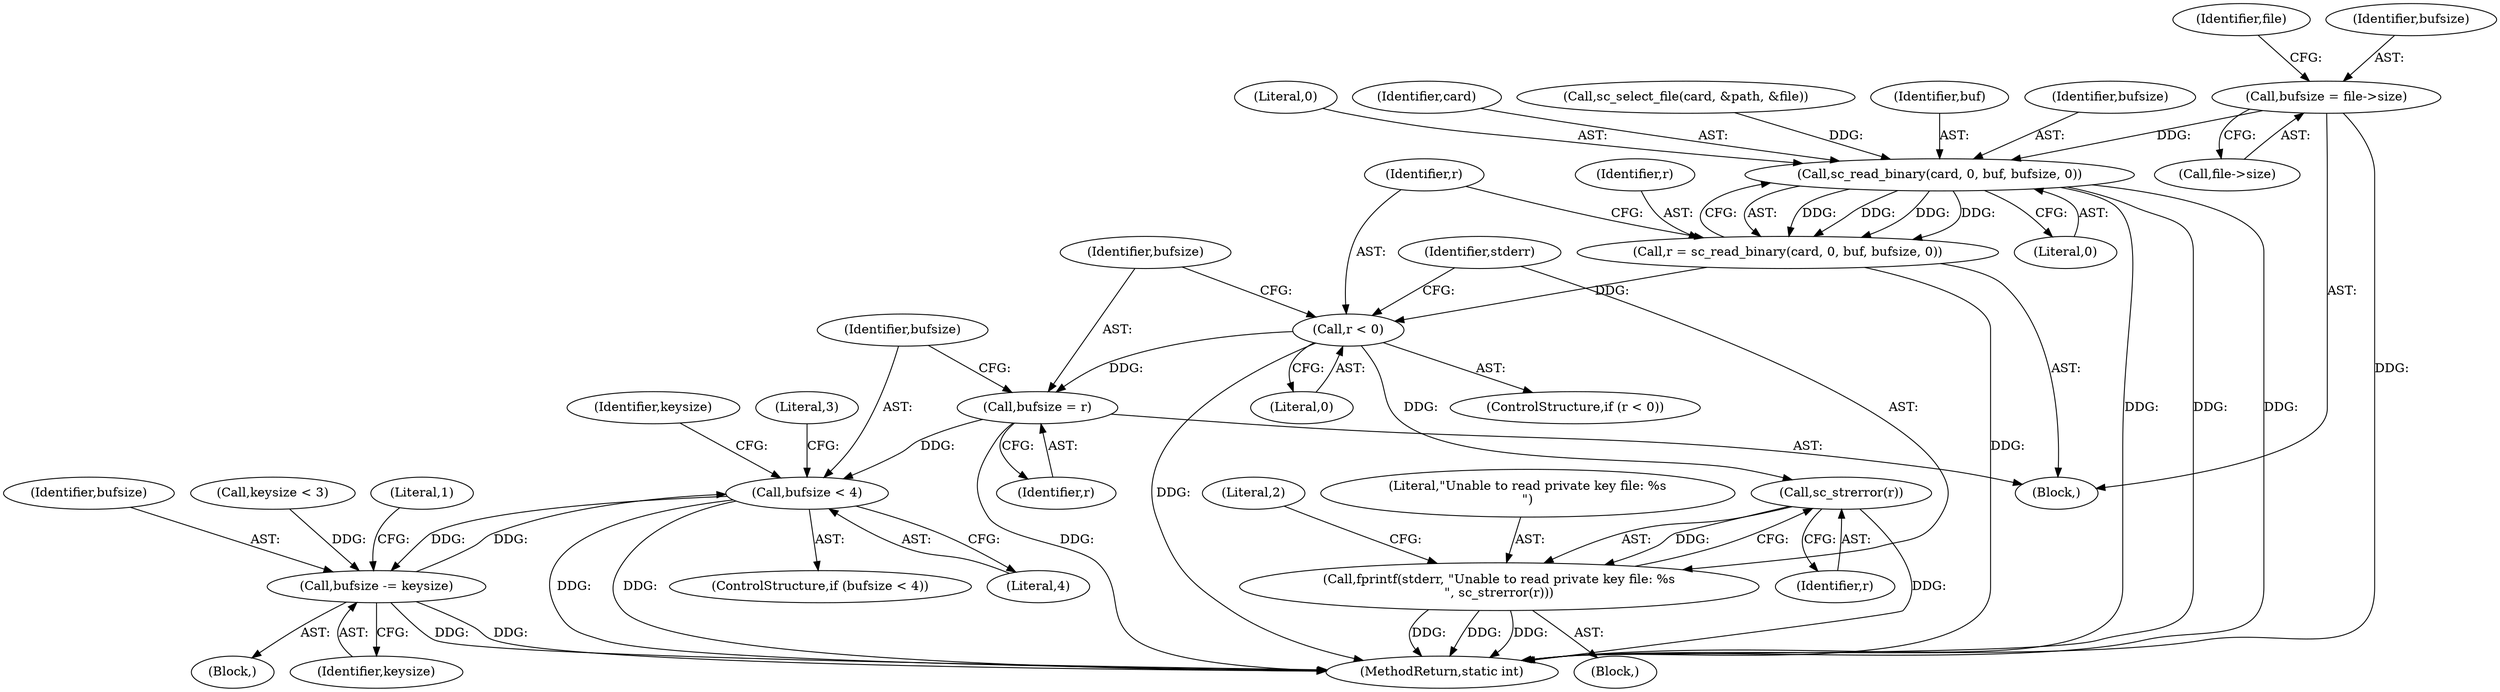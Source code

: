 digraph "0_OpenSC_360e95d45ac4123255a4c796db96337f332160ad#diff-d643a0fa169471dbf2912f4866dc49c5_8@pointer" {
"1000160" [label="(Call,bufsize = file->size)"];
"1000169" [label="(Call,sc_read_binary(card, 0, buf, bufsize, 0))"];
"1000167" [label="(Call,r = sc_read_binary(card, 0, buf, bufsize, 0))"];
"1000176" [label="(Call,r < 0)"];
"1000183" [label="(Call,sc_strerror(r))"];
"1000180" [label="(Call,fprintf(stderr, \"Unable to read private key file: %s\n\", sc_strerror(r)))"];
"1000187" [label="(Call,bufsize = r)"];
"1000193" [label="(Call,bufsize < 4)"];
"1000230" [label="(Call,bufsize -= keysize)"];
"1000233" [label="(Literal,1)"];
"1000174" [label="(Literal,0)"];
"1000170" [label="(Identifier,card)"];
"1000175" [label="(ControlStructure,if (r < 0))"];
"1000166" [label="(Identifier,file)"];
"1000188" [label="(Identifier,bufsize)"];
"1000191" [label="(Block,)"];
"1000186" [label="(Literal,2)"];
"1000231" [label="(Identifier,bufsize)"];
"1000199" [label="(Identifier,keysize)"];
"1000183" [label="(Call,sc_strerror(r))"];
"1000127" [label="(Call,sc_select_file(card, &path, &file))"];
"1000194" [label="(Identifier,bufsize)"];
"1000172" [label="(Identifier,buf)"];
"1000178" [label="(Literal,0)"];
"1000189" [label="(Identifier,r)"];
"1000197" [label="(Literal,3)"];
"1000162" [label="(Call,file->size)"];
"1000249" [label="(MethodReturn,static int)"];
"1000173" [label="(Identifier,bufsize)"];
"1000169" [label="(Call,sc_read_binary(card, 0, buf, bufsize, 0))"];
"1000195" [label="(Literal,4)"];
"1000187" [label="(Call,bufsize = r)"];
"1000167" [label="(Call,r = sc_read_binary(card, 0, buf, bufsize, 0))"];
"1000177" [label="(Identifier,r)"];
"1000182" [label="(Literal,\"Unable to read private key file: %s\n\")"];
"1000102" [label="(Block,)"];
"1000168" [label="(Identifier,r)"];
"1000193" [label="(Call,bufsize < 4)"];
"1000171" [label="(Literal,0)"];
"1000180" [label="(Call,fprintf(stderr, \"Unable to read private key file: %s\n\", sc_strerror(r)))"];
"1000192" [label="(ControlStructure,if (bufsize < 4))"];
"1000232" [label="(Identifier,keysize)"];
"1000230" [label="(Call,bufsize -= keysize)"];
"1000160" [label="(Call,bufsize = file->size)"];
"1000181" [label="(Identifier,stderr)"];
"1000179" [label="(Block,)"];
"1000176" [label="(Call,r < 0)"];
"1000215" [label="(Call,keysize < 3)"];
"1000161" [label="(Identifier,bufsize)"];
"1000184" [label="(Identifier,r)"];
"1000160" -> "1000102"  [label="AST: "];
"1000160" -> "1000162"  [label="CFG: "];
"1000161" -> "1000160"  [label="AST: "];
"1000162" -> "1000160"  [label="AST: "];
"1000166" -> "1000160"  [label="CFG: "];
"1000160" -> "1000249"  [label="DDG: "];
"1000160" -> "1000169"  [label="DDG: "];
"1000169" -> "1000167"  [label="AST: "];
"1000169" -> "1000174"  [label="CFG: "];
"1000170" -> "1000169"  [label="AST: "];
"1000171" -> "1000169"  [label="AST: "];
"1000172" -> "1000169"  [label="AST: "];
"1000173" -> "1000169"  [label="AST: "];
"1000174" -> "1000169"  [label="AST: "];
"1000167" -> "1000169"  [label="CFG: "];
"1000169" -> "1000249"  [label="DDG: "];
"1000169" -> "1000249"  [label="DDG: "];
"1000169" -> "1000249"  [label="DDG: "];
"1000169" -> "1000167"  [label="DDG: "];
"1000169" -> "1000167"  [label="DDG: "];
"1000169" -> "1000167"  [label="DDG: "];
"1000169" -> "1000167"  [label="DDG: "];
"1000127" -> "1000169"  [label="DDG: "];
"1000167" -> "1000102"  [label="AST: "];
"1000168" -> "1000167"  [label="AST: "];
"1000177" -> "1000167"  [label="CFG: "];
"1000167" -> "1000249"  [label="DDG: "];
"1000167" -> "1000176"  [label="DDG: "];
"1000176" -> "1000175"  [label="AST: "];
"1000176" -> "1000178"  [label="CFG: "];
"1000177" -> "1000176"  [label="AST: "];
"1000178" -> "1000176"  [label="AST: "];
"1000181" -> "1000176"  [label="CFG: "];
"1000188" -> "1000176"  [label="CFG: "];
"1000176" -> "1000249"  [label="DDG: "];
"1000176" -> "1000183"  [label="DDG: "];
"1000176" -> "1000187"  [label="DDG: "];
"1000183" -> "1000180"  [label="AST: "];
"1000183" -> "1000184"  [label="CFG: "];
"1000184" -> "1000183"  [label="AST: "];
"1000180" -> "1000183"  [label="CFG: "];
"1000183" -> "1000249"  [label="DDG: "];
"1000183" -> "1000180"  [label="DDG: "];
"1000180" -> "1000179"  [label="AST: "];
"1000181" -> "1000180"  [label="AST: "];
"1000182" -> "1000180"  [label="AST: "];
"1000186" -> "1000180"  [label="CFG: "];
"1000180" -> "1000249"  [label="DDG: "];
"1000180" -> "1000249"  [label="DDG: "];
"1000180" -> "1000249"  [label="DDG: "];
"1000187" -> "1000102"  [label="AST: "];
"1000187" -> "1000189"  [label="CFG: "];
"1000188" -> "1000187"  [label="AST: "];
"1000189" -> "1000187"  [label="AST: "];
"1000194" -> "1000187"  [label="CFG: "];
"1000187" -> "1000249"  [label="DDG: "];
"1000187" -> "1000193"  [label="DDG: "];
"1000193" -> "1000192"  [label="AST: "];
"1000193" -> "1000195"  [label="CFG: "];
"1000194" -> "1000193"  [label="AST: "];
"1000195" -> "1000193"  [label="AST: "];
"1000197" -> "1000193"  [label="CFG: "];
"1000199" -> "1000193"  [label="CFG: "];
"1000193" -> "1000249"  [label="DDG: "];
"1000193" -> "1000249"  [label="DDG: "];
"1000230" -> "1000193"  [label="DDG: "];
"1000193" -> "1000230"  [label="DDG: "];
"1000230" -> "1000191"  [label="AST: "];
"1000230" -> "1000232"  [label="CFG: "];
"1000231" -> "1000230"  [label="AST: "];
"1000232" -> "1000230"  [label="AST: "];
"1000233" -> "1000230"  [label="CFG: "];
"1000230" -> "1000249"  [label="DDG: "];
"1000230" -> "1000249"  [label="DDG: "];
"1000215" -> "1000230"  [label="DDG: "];
}
